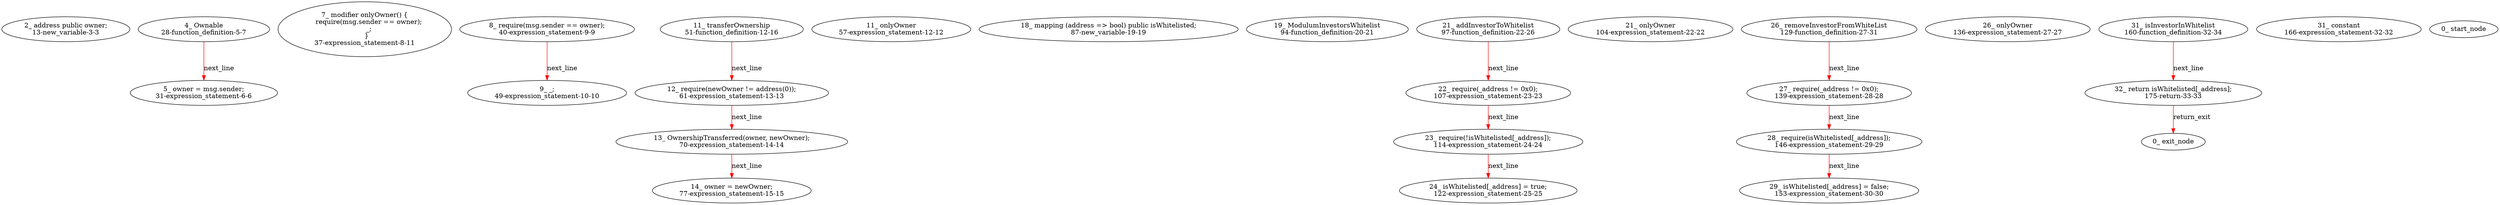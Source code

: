 digraph  {
13 [label="2_ address public owner;\n13-new_variable-3-3", type_label=new_variable];
28 [label="4_ Ownable\n28-function_definition-5-7", type_label=function_definition];
31 [label="5_ owner = msg.sender;\n31-expression_statement-6-6", type_label=expression_statement];
37 [label="7_ modifier onlyOwner() {\n    require(msg.sender == owner);\n    _;\n  }\n37-expression_statement-8-11", type_label=expression_statement];
40 [label="8_ require(msg.sender == owner);\n40-expression_statement-9-9", type_label=expression_statement];
49 [label="9_ _;\n49-expression_statement-10-10", type_label=expression_statement];
51 [label="11_ transferOwnership\n51-function_definition-12-16", type_label=function_definition];
57 [label="11_ onlyOwner\n57-expression_statement-12-12", type_label=expression_statement];
61 [label="12_ require(newOwner != address(0));\n61-expression_statement-13-13", type_label=expression_statement];
70 [label="13_ OwnershipTransferred(owner, newOwner);\n70-expression_statement-14-14", type_label=expression_statement];
77 [label="14_ owner = newOwner;\n77-expression_statement-15-15", type_label=expression_statement];
87 [label="18_ mapping (address => bool) public isWhitelisted;\n87-new_variable-19-19", type_label=new_variable];
94 [label="19_ ModulumInvestorsWhitelist\n94-function_definition-20-21", type_label=function_definition];
97 [label="21_ addInvestorToWhitelist\n97-function_definition-22-26", type_label=function_definition];
104 [label="21_ onlyOwner\n104-expression_statement-22-22", type_label=expression_statement];
107 [label="22_ require(_address != 0x0);\n107-expression_statement-23-23", type_label=expression_statement];
114 [label="23_ require(!isWhitelisted[_address]);\n114-expression_statement-24-24", type_label=expression_statement];
122 [label="24_ isWhitelisted[_address] = true;\n122-expression_statement-25-25", type_label=expression_statement];
129 [label="26_ removeInvestorFromWhiteList\n129-function_definition-27-31", type_label=function_definition];
136 [label="26_ onlyOwner\n136-expression_statement-27-27", type_label=expression_statement];
139 [label="27_ require(_address != 0x0);\n139-expression_statement-28-28", type_label=expression_statement];
146 [label="28_ require(isWhitelisted[_address]);\n146-expression_statement-29-29", type_label=expression_statement];
153 [label="29_ isWhitelisted[_address] = false;\n153-expression_statement-30-30", type_label=expression_statement];
160 [label="31_ isInvestorInWhitelist\n160-function_definition-32-34", type_label=function_definition];
166 [label="31_ constant\n166-expression_statement-32-32", type_label=expression_statement];
175 [label="32_ return isWhitelisted[_address];\n175-return-33-33", type_label=return];
1 [label="0_ start_node", type_label=start];
2 [label="0_ exit_node", type_label=exit];
28 -> 31  [color=red, controlflow_type=next_line, edge_type=CFG_edge, key=0, label=next_line];
40 -> 49  [color=red, controlflow_type=next_line, edge_type=CFG_edge, key=0, label=next_line];
51 -> 61  [color=red, controlflow_type=next_line, edge_type=CFG_edge, key=0, label=next_line];
61 -> 70  [color=red, controlflow_type=next_line, edge_type=CFG_edge, key=0, label=next_line];
70 -> 77  [color=red, controlflow_type=next_line, edge_type=CFG_edge, key=0, label=next_line];
97 -> 107  [color=red, controlflow_type=next_line, edge_type=CFG_edge, key=0, label=next_line];
107 -> 114  [color=red, controlflow_type=next_line, edge_type=CFG_edge, key=0, label=next_line];
114 -> 122  [color=red, controlflow_type=next_line, edge_type=CFG_edge, key=0, label=next_line];
129 -> 139  [color=red, controlflow_type=next_line, edge_type=CFG_edge, key=0, label=next_line];
139 -> 146  [color=red, controlflow_type=next_line, edge_type=CFG_edge, key=0, label=next_line];
146 -> 153  [color=red, controlflow_type=next_line, edge_type=CFG_edge, key=0, label=next_line];
160 -> 175  [color=red, controlflow_type=next_line, edge_type=CFG_edge, key=0, label=next_line];
175 -> 2  [color=red, controlflow_type=return_exit, edge_type=CFG_edge, key=0, label=return_exit];
}
